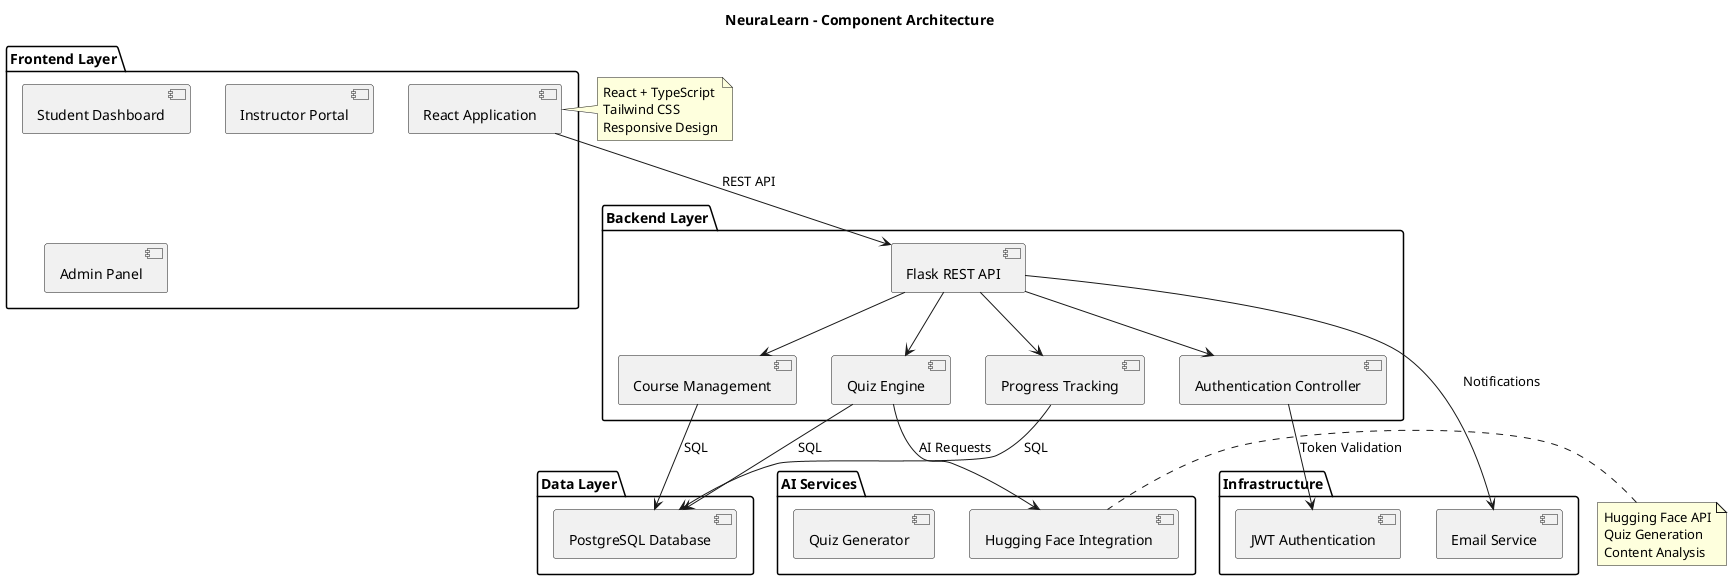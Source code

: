 @startuml
title NeuraLearn - Component Architecture

package "Frontend Layer" {
  [React Application] as Frontend
  [Student Dashboard] as StudentUI
  [Instructor Portal] as InstructorUI
  [Admin Panel] as AdminUI
}

package "Backend Layer" {
  [Flask REST API] as Backend
  [Authentication Controller] as Auth
  [Course Management] as Courses
  [Quiz Engine] as Quiz
  [Progress Tracking] as Progress
}

package "AI Services" {
  [Hugging Face Integration] as AIService
  [Quiz Generator] as QuizGen
}

package "Data Layer" {
  [PostgreSQL Database] as Database
}

package "Infrastructure" {
  [JWT Authentication] as JWT
  [Email Service] as Email
}

' Correct connections
Frontend --> Backend : REST API
Backend --> Auth
Auth --> JWT : Token Validation
Backend --> Courses
Backend --> Quiz
Quiz --> AIService : AI Requests
Backend --> Progress
Courses --> Database : SQL
Quiz --> Database : SQL
Progress --> Database : SQL
Backend --> Email : Notifications

note right of Frontend
  React + TypeScript
  Tailwind CSS
  Responsive Design
end note

note left of AIService
  Hugging Face API
  Quiz Generation
  Content Analysis
end note
@enduml
